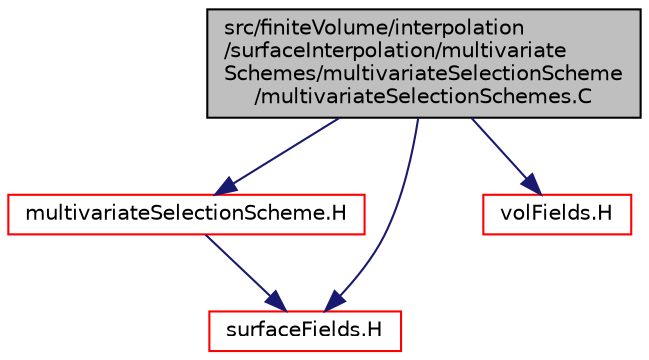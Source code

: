 digraph "src/finiteVolume/interpolation/surfaceInterpolation/multivariateSchemes/multivariateSelectionScheme/multivariateSelectionSchemes.C"
{
  bgcolor="transparent";
  edge [fontname="Helvetica",fontsize="10",labelfontname="Helvetica",labelfontsize="10"];
  node [fontname="Helvetica",fontsize="10",shape=record];
  Node1 [label="src/finiteVolume/interpolation\l/surfaceInterpolation/multivariate\lSchemes/multivariateSelectionScheme\l/multivariateSelectionSchemes.C",height=0.2,width=0.4,color="black", fillcolor="grey75", style="filled", fontcolor="black"];
  Node1 -> Node2 [color="midnightblue",fontsize="10",style="solid",fontname="Helvetica"];
  Node2 [label="multivariateSelectionScheme.H",height=0.2,width=0.4,color="red",URL="$a06238.html"];
  Node2 -> Node3 [color="midnightblue",fontsize="10",style="solid",fontname="Helvetica"];
  Node3 [label="surfaceFields.H",height=0.2,width=0.4,color="red",URL="$a05784.html",tooltip="Foam::surfaceFields. "];
  Node1 -> Node4 [color="midnightblue",fontsize="10",style="solid",fontname="Helvetica"];
  Node4 [label="volFields.H",height=0.2,width=0.4,color="red",URL="$a05789.html"];
  Node1 -> Node3 [color="midnightblue",fontsize="10",style="solid",fontname="Helvetica"];
}
